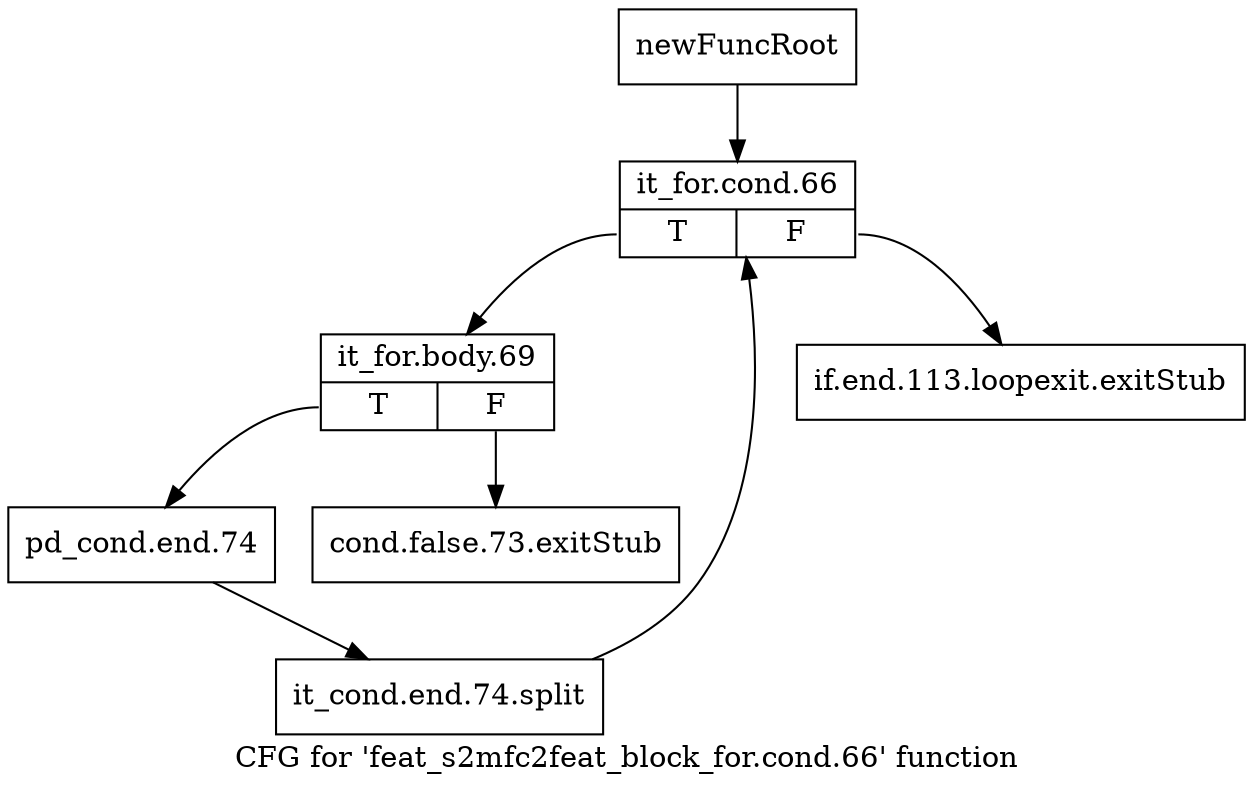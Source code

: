 digraph "CFG for 'feat_s2mfc2feat_block_for.cond.66' function" {
	label="CFG for 'feat_s2mfc2feat_block_for.cond.66' function";

	Node0x11d6bc0 [shape=record,label="{newFuncRoot}"];
	Node0x11d6bc0 -> Node0x11d6cb0;
	Node0x11d6c10 [shape=record,label="{if.end.113.loopexit.exitStub}"];
	Node0x11d6c60 [shape=record,label="{cond.false.73.exitStub}"];
	Node0x11d6cb0 [shape=record,label="{it_for.cond.66|{<s0>T|<s1>F}}"];
	Node0x11d6cb0:s0 -> Node0x11d6d00;
	Node0x11d6cb0:s1 -> Node0x11d6c10;
	Node0x11d6d00 [shape=record,label="{it_for.body.69|{<s0>T|<s1>F}}"];
	Node0x11d6d00:s0 -> Node0x11d7540;
	Node0x11d6d00:s1 -> Node0x11d6c60;
	Node0x11d7540 [shape=record,label="{pd_cond.end.74}"];
	Node0x11d7540 -> Node0x15a07d0;
	Node0x15a07d0 [shape=record,label="{it_cond.end.74.split}"];
	Node0x15a07d0 -> Node0x11d6cb0;
}
